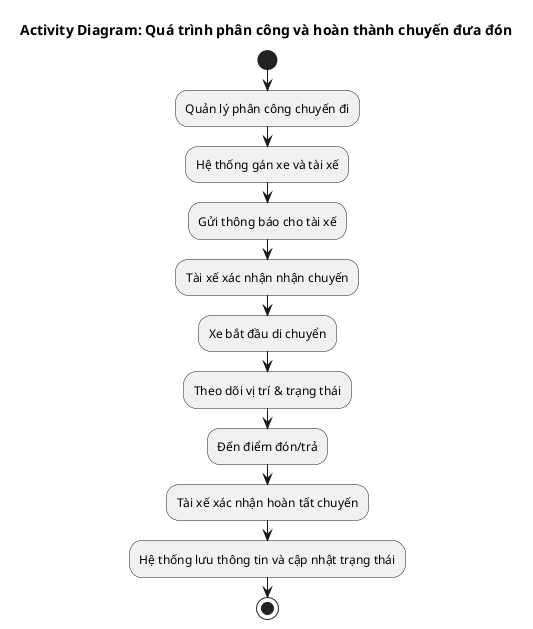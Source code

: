 @startuml
title Activity Diagram: Quá trình phân công và hoàn thành chuyến đưa đón

start
:Quản lý phân công chuyến đi;
:Hệ thống gán xe và tài xế;
:Gửi thông báo cho tài xế;
:Tài xế xác nhận nhận chuyến;
:Xe bắt đầu di chuyển;
:Theo dõi vị trí & trạng thái;
:Đến điểm đón/trả;
:Tài xế xác nhận hoàn tất chuyến;
:Hệ thống lưu thông tin và cập nhật trạng thái;
stop

@enduml
